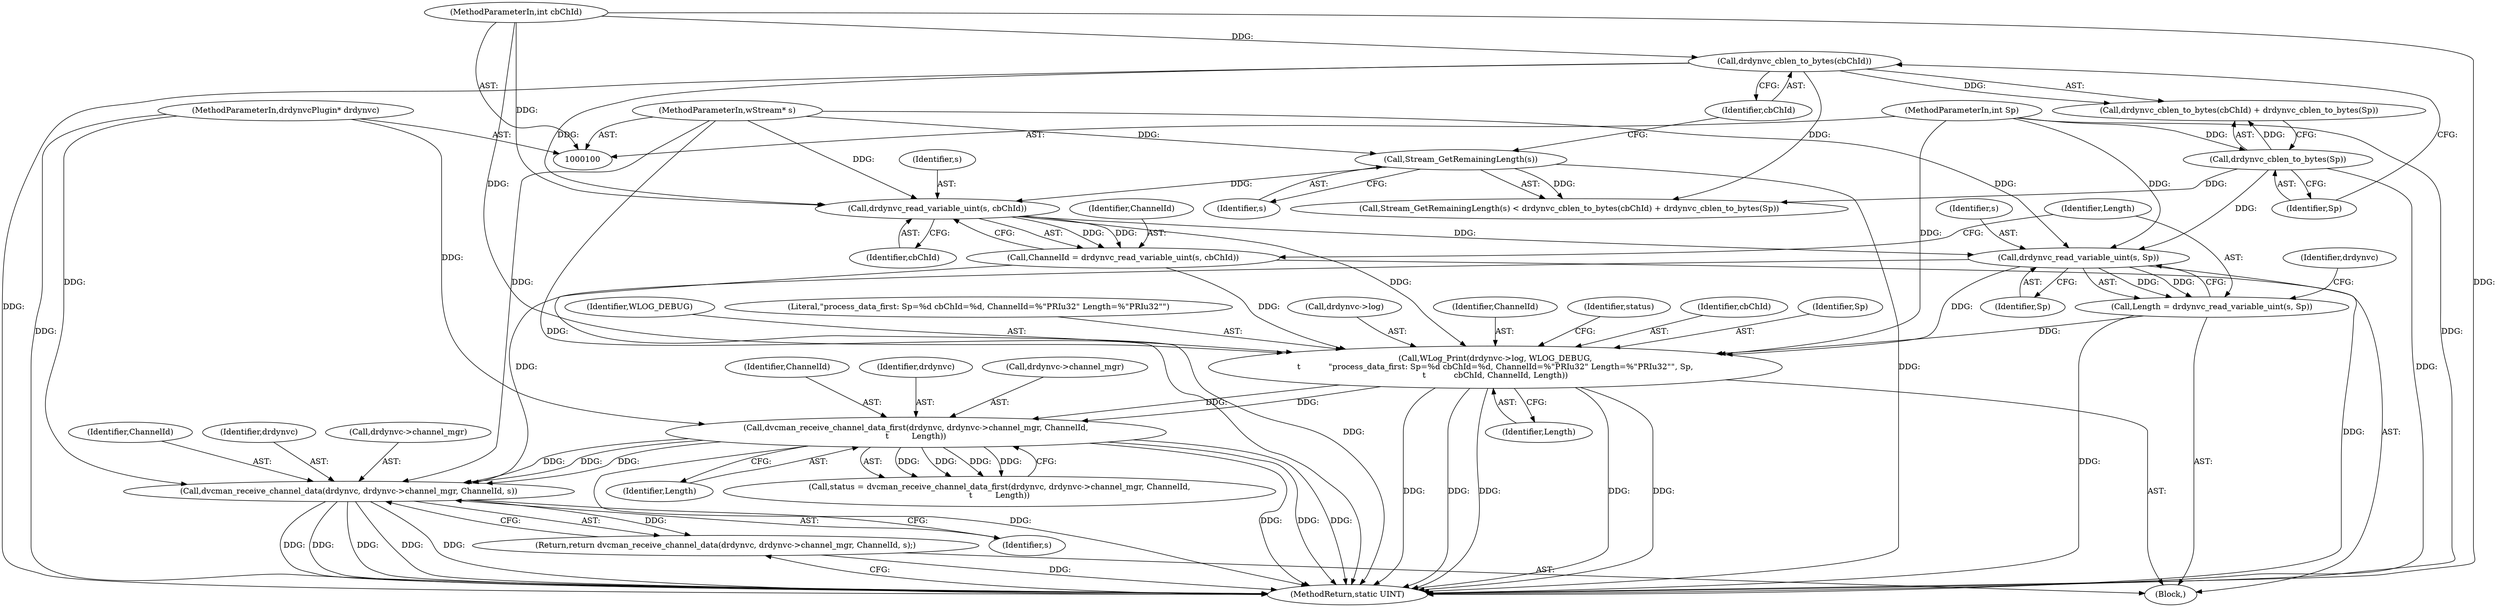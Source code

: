 digraph "0_FreeRDP_baee520e3dd9be6511c45a14c5f5e77784de1471_4@pointer" {
"1000154" [label="(Call,dvcman_receive_channel_data(drdynvc, drdynvc->channel_mgr, ChannelId, s))"];
"1000142" [label="(Call,dvcman_receive_channel_data_first(drdynvc, drdynvc->channel_mgr, ChannelId,\n\t         Length))"];
"1000101" [label="(MethodParameterIn,drdynvcPlugin* drdynvc)"];
"1000130" [label="(Call,WLog_Print(drdynvc->log, WLOG_DEBUG,\n\t           \"process_data_first: Sp=%d cbChId=%d, ChannelId=%\"PRIu32\" Length=%\"PRIu32\"\", Sp,\n\t           cbChId, ChannelId, Length))"];
"1000127" [label="(Call,drdynvc_read_variable_uint(s, Sp))"];
"1000122" [label="(Call,drdynvc_read_variable_uint(s, cbChId))"];
"1000111" [label="(Call,Stream_GetRemainingLength(s))"];
"1000104" [label="(MethodParameterIn,wStream* s)"];
"1000114" [label="(Call,drdynvc_cblen_to_bytes(cbChId))"];
"1000103" [label="(MethodParameterIn,int cbChId)"];
"1000116" [label="(Call,drdynvc_cblen_to_bytes(Sp))"];
"1000102" [label="(MethodParameterIn,int Sp)"];
"1000120" [label="(Call,ChannelId = drdynvc_read_variable_uint(s, cbChId))"];
"1000125" [label="(Call,Length = drdynvc_read_variable_uint(s, Sp))"];
"1000153" [label="(Return,return dvcman_receive_channel_data(drdynvc, drdynvc->channel_mgr, ChannelId, s);)"];
"1000161" [label="(MethodReturn,static UINT)"];
"1000125" [label="(Call,Length = drdynvc_read_variable_uint(s, Sp))"];
"1000138" [label="(Identifier,ChannelId)"];
"1000160" [label="(Identifier,s)"];
"1000159" [label="(Identifier,ChannelId)"];
"1000104" [label="(MethodParameterIn,wStream* s)"];
"1000155" [label="(Identifier,drdynvc)"];
"1000153" [label="(Return,return dvcman_receive_channel_data(drdynvc, drdynvc->channel_mgr, ChannelId, s);)"];
"1000141" [label="(Identifier,status)"];
"1000137" [label="(Identifier,cbChId)"];
"1000156" [label="(Call,drdynvc->channel_mgr)"];
"1000122" [label="(Call,drdynvc_read_variable_uint(s, cbChId))"];
"1000123" [label="(Identifier,s)"];
"1000127" [label="(Call,drdynvc_read_variable_uint(s, Sp))"];
"1000144" [label="(Call,drdynvc->channel_mgr)"];
"1000136" [label="(Identifier,Sp)"];
"1000114" [label="(Call,drdynvc_cblen_to_bytes(cbChId))"];
"1000112" [label="(Identifier,s)"];
"1000154" [label="(Call,dvcman_receive_channel_data(drdynvc, drdynvc->channel_mgr, ChannelId, s))"];
"1000129" [label="(Identifier,Sp)"];
"1000103" [label="(MethodParameterIn,int cbChId)"];
"1000110" [label="(Call,Stream_GetRemainingLength(s) < drdynvc_cblen_to_bytes(cbChId) + drdynvc_cblen_to_bytes(Sp))"];
"1000126" [label="(Identifier,Length)"];
"1000124" [label="(Identifier,cbChId)"];
"1000148" [label="(Identifier,Length)"];
"1000113" [label="(Call,drdynvc_cblen_to_bytes(cbChId) + drdynvc_cblen_to_bytes(Sp))"];
"1000147" [label="(Identifier,ChannelId)"];
"1000142" [label="(Call,dvcman_receive_channel_data_first(drdynvc, drdynvc->channel_mgr, ChannelId,\n\t         Length))"];
"1000117" [label="(Identifier,Sp)"];
"1000130" [label="(Call,WLog_Print(drdynvc->log, WLOG_DEBUG,\n\t           \"process_data_first: Sp=%d cbChId=%d, ChannelId=%\"PRIu32\" Length=%\"PRIu32\"\", Sp,\n\t           cbChId, ChannelId, Length))"];
"1000120" [label="(Call,ChannelId = drdynvc_read_variable_uint(s, cbChId))"];
"1000140" [label="(Call,status = dvcman_receive_channel_data_first(drdynvc, drdynvc->channel_mgr, ChannelId,\n\t         Length))"];
"1000134" [label="(Identifier,WLOG_DEBUG)"];
"1000121" [label="(Identifier,ChannelId)"];
"1000115" [label="(Identifier,cbChId)"];
"1000132" [label="(Identifier,drdynvc)"];
"1000143" [label="(Identifier,drdynvc)"];
"1000135" [label="(Literal,\"process_data_first: Sp=%d cbChId=%d, ChannelId=%\"PRIu32\" Length=%\"PRIu32\"\")"];
"1000116" [label="(Call,drdynvc_cblen_to_bytes(Sp))"];
"1000139" [label="(Identifier,Length)"];
"1000102" [label="(MethodParameterIn,int Sp)"];
"1000128" [label="(Identifier,s)"];
"1000101" [label="(MethodParameterIn,drdynvcPlugin* drdynvc)"];
"1000111" [label="(Call,Stream_GetRemainingLength(s))"];
"1000105" [label="(Block,)"];
"1000131" [label="(Call,drdynvc->log)"];
"1000154" -> "1000153"  [label="AST: "];
"1000154" -> "1000160"  [label="CFG: "];
"1000155" -> "1000154"  [label="AST: "];
"1000156" -> "1000154"  [label="AST: "];
"1000159" -> "1000154"  [label="AST: "];
"1000160" -> "1000154"  [label="AST: "];
"1000153" -> "1000154"  [label="CFG: "];
"1000154" -> "1000161"  [label="DDG: "];
"1000154" -> "1000161"  [label="DDG: "];
"1000154" -> "1000161"  [label="DDG: "];
"1000154" -> "1000161"  [label="DDG: "];
"1000154" -> "1000161"  [label="DDG: "];
"1000154" -> "1000153"  [label="DDG: "];
"1000142" -> "1000154"  [label="DDG: "];
"1000142" -> "1000154"  [label="DDG: "];
"1000142" -> "1000154"  [label="DDG: "];
"1000101" -> "1000154"  [label="DDG: "];
"1000127" -> "1000154"  [label="DDG: "];
"1000104" -> "1000154"  [label="DDG: "];
"1000142" -> "1000140"  [label="AST: "];
"1000142" -> "1000148"  [label="CFG: "];
"1000143" -> "1000142"  [label="AST: "];
"1000144" -> "1000142"  [label="AST: "];
"1000147" -> "1000142"  [label="AST: "];
"1000148" -> "1000142"  [label="AST: "];
"1000140" -> "1000142"  [label="CFG: "];
"1000142" -> "1000161"  [label="DDG: "];
"1000142" -> "1000161"  [label="DDG: "];
"1000142" -> "1000161"  [label="DDG: "];
"1000142" -> "1000161"  [label="DDG: "];
"1000142" -> "1000140"  [label="DDG: "];
"1000142" -> "1000140"  [label="DDG: "];
"1000142" -> "1000140"  [label="DDG: "];
"1000142" -> "1000140"  [label="DDG: "];
"1000101" -> "1000142"  [label="DDG: "];
"1000130" -> "1000142"  [label="DDG: "];
"1000130" -> "1000142"  [label="DDG: "];
"1000101" -> "1000100"  [label="AST: "];
"1000101" -> "1000161"  [label="DDG: "];
"1000130" -> "1000105"  [label="AST: "];
"1000130" -> "1000139"  [label="CFG: "];
"1000131" -> "1000130"  [label="AST: "];
"1000134" -> "1000130"  [label="AST: "];
"1000135" -> "1000130"  [label="AST: "];
"1000136" -> "1000130"  [label="AST: "];
"1000137" -> "1000130"  [label="AST: "];
"1000138" -> "1000130"  [label="AST: "];
"1000139" -> "1000130"  [label="AST: "];
"1000141" -> "1000130"  [label="CFG: "];
"1000130" -> "1000161"  [label="DDG: "];
"1000130" -> "1000161"  [label="DDG: "];
"1000130" -> "1000161"  [label="DDG: "];
"1000130" -> "1000161"  [label="DDG: "];
"1000130" -> "1000161"  [label="DDG: "];
"1000127" -> "1000130"  [label="DDG: "];
"1000102" -> "1000130"  [label="DDG: "];
"1000122" -> "1000130"  [label="DDG: "];
"1000103" -> "1000130"  [label="DDG: "];
"1000120" -> "1000130"  [label="DDG: "];
"1000125" -> "1000130"  [label="DDG: "];
"1000127" -> "1000125"  [label="AST: "];
"1000127" -> "1000129"  [label="CFG: "];
"1000128" -> "1000127"  [label="AST: "];
"1000129" -> "1000127"  [label="AST: "];
"1000125" -> "1000127"  [label="CFG: "];
"1000127" -> "1000161"  [label="DDG: "];
"1000127" -> "1000125"  [label="DDG: "];
"1000127" -> "1000125"  [label="DDG: "];
"1000122" -> "1000127"  [label="DDG: "];
"1000104" -> "1000127"  [label="DDG: "];
"1000116" -> "1000127"  [label="DDG: "];
"1000102" -> "1000127"  [label="DDG: "];
"1000122" -> "1000120"  [label="AST: "];
"1000122" -> "1000124"  [label="CFG: "];
"1000123" -> "1000122"  [label="AST: "];
"1000124" -> "1000122"  [label="AST: "];
"1000120" -> "1000122"  [label="CFG: "];
"1000122" -> "1000120"  [label="DDG: "];
"1000122" -> "1000120"  [label="DDG: "];
"1000111" -> "1000122"  [label="DDG: "];
"1000104" -> "1000122"  [label="DDG: "];
"1000114" -> "1000122"  [label="DDG: "];
"1000103" -> "1000122"  [label="DDG: "];
"1000111" -> "1000110"  [label="AST: "];
"1000111" -> "1000112"  [label="CFG: "];
"1000112" -> "1000111"  [label="AST: "];
"1000115" -> "1000111"  [label="CFG: "];
"1000111" -> "1000161"  [label="DDG: "];
"1000111" -> "1000110"  [label="DDG: "];
"1000104" -> "1000111"  [label="DDG: "];
"1000104" -> "1000100"  [label="AST: "];
"1000104" -> "1000161"  [label="DDG: "];
"1000114" -> "1000113"  [label="AST: "];
"1000114" -> "1000115"  [label="CFG: "];
"1000115" -> "1000114"  [label="AST: "];
"1000117" -> "1000114"  [label="CFG: "];
"1000114" -> "1000161"  [label="DDG: "];
"1000114" -> "1000110"  [label="DDG: "];
"1000114" -> "1000113"  [label="DDG: "];
"1000103" -> "1000114"  [label="DDG: "];
"1000103" -> "1000100"  [label="AST: "];
"1000103" -> "1000161"  [label="DDG: "];
"1000116" -> "1000113"  [label="AST: "];
"1000116" -> "1000117"  [label="CFG: "];
"1000117" -> "1000116"  [label="AST: "];
"1000113" -> "1000116"  [label="CFG: "];
"1000116" -> "1000161"  [label="DDG: "];
"1000116" -> "1000110"  [label="DDG: "];
"1000116" -> "1000113"  [label="DDG: "];
"1000102" -> "1000116"  [label="DDG: "];
"1000102" -> "1000100"  [label="AST: "];
"1000102" -> "1000161"  [label="DDG: "];
"1000120" -> "1000105"  [label="AST: "];
"1000121" -> "1000120"  [label="AST: "];
"1000126" -> "1000120"  [label="CFG: "];
"1000120" -> "1000161"  [label="DDG: "];
"1000125" -> "1000105"  [label="AST: "];
"1000126" -> "1000125"  [label="AST: "];
"1000132" -> "1000125"  [label="CFG: "];
"1000125" -> "1000161"  [label="DDG: "];
"1000153" -> "1000105"  [label="AST: "];
"1000161" -> "1000153"  [label="CFG: "];
"1000153" -> "1000161"  [label="DDG: "];
}
